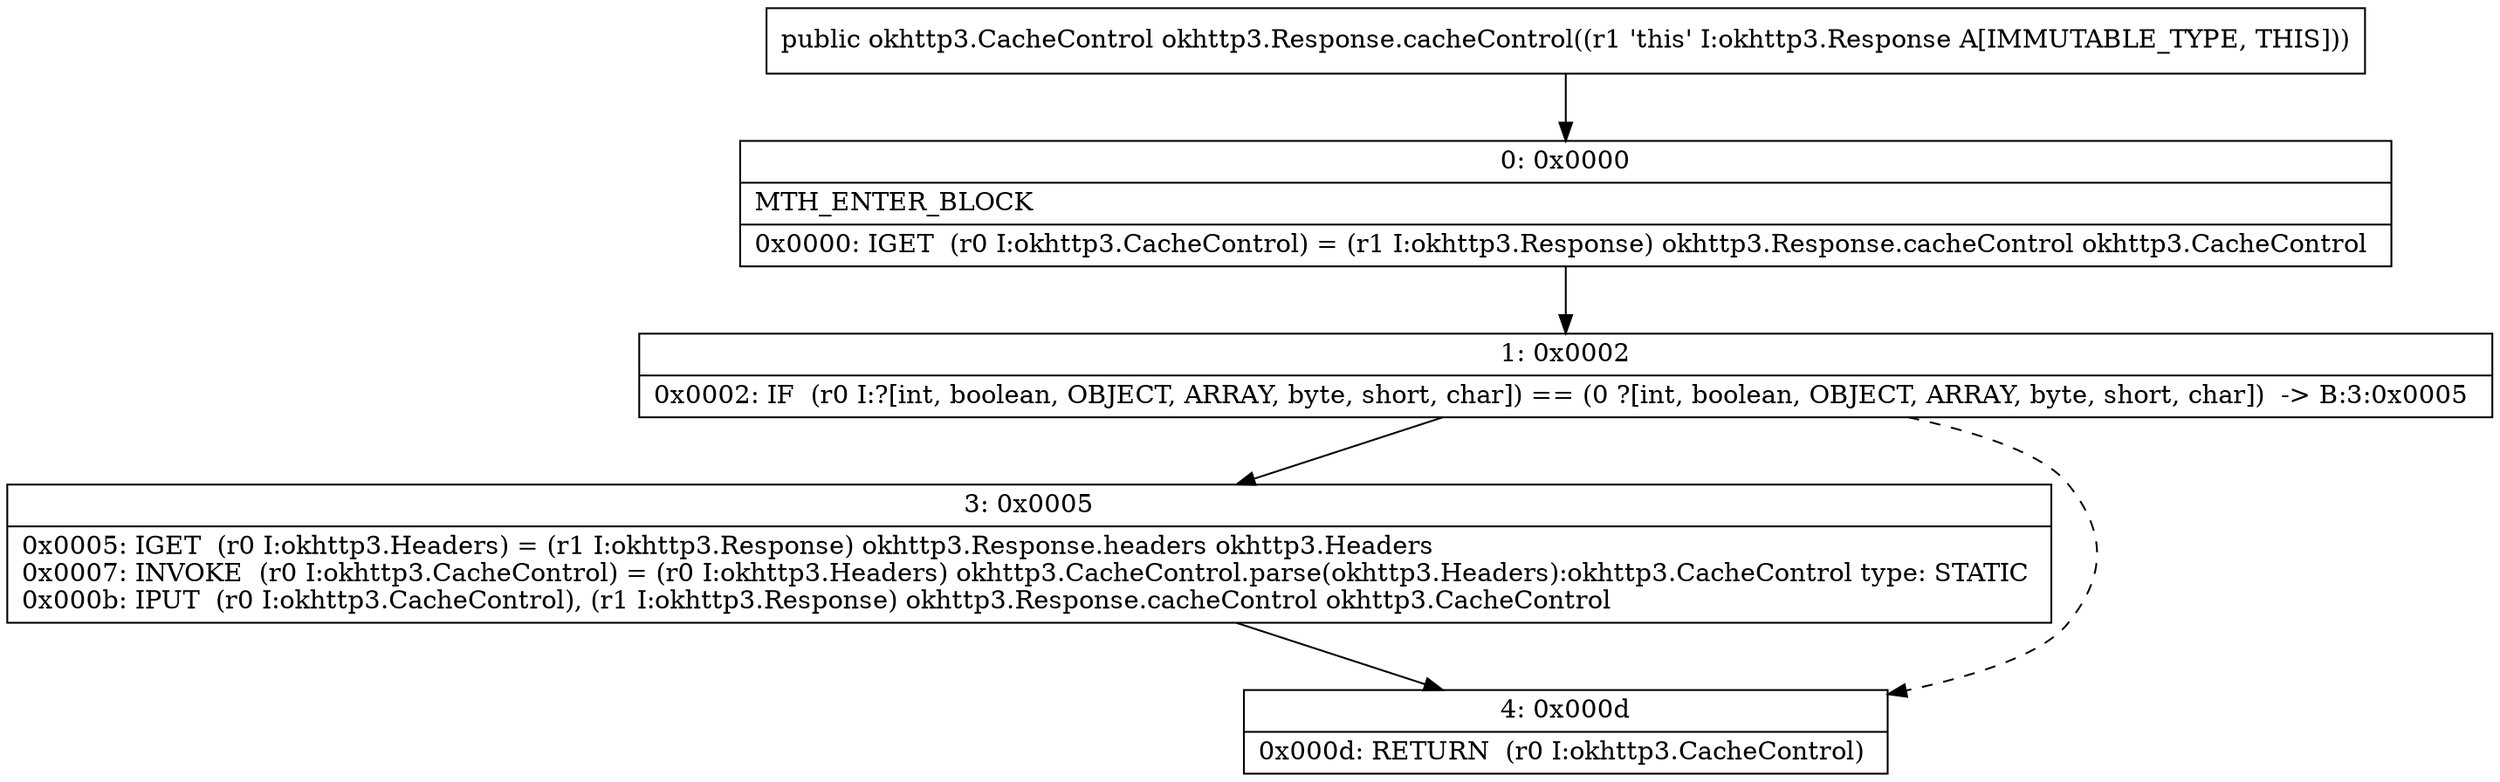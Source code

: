 digraph "CFG forokhttp3.Response.cacheControl()Lokhttp3\/CacheControl;" {
Node_0 [shape=record,label="{0\:\ 0x0000|MTH_ENTER_BLOCK\l|0x0000: IGET  (r0 I:okhttp3.CacheControl) = (r1 I:okhttp3.Response) okhttp3.Response.cacheControl okhttp3.CacheControl \l}"];
Node_1 [shape=record,label="{1\:\ 0x0002|0x0002: IF  (r0 I:?[int, boolean, OBJECT, ARRAY, byte, short, char]) == (0 ?[int, boolean, OBJECT, ARRAY, byte, short, char])  \-\> B:3:0x0005 \l}"];
Node_3 [shape=record,label="{3\:\ 0x0005|0x0005: IGET  (r0 I:okhttp3.Headers) = (r1 I:okhttp3.Response) okhttp3.Response.headers okhttp3.Headers \l0x0007: INVOKE  (r0 I:okhttp3.CacheControl) = (r0 I:okhttp3.Headers) okhttp3.CacheControl.parse(okhttp3.Headers):okhttp3.CacheControl type: STATIC \l0x000b: IPUT  (r0 I:okhttp3.CacheControl), (r1 I:okhttp3.Response) okhttp3.Response.cacheControl okhttp3.CacheControl \l}"];
Node_4 [shape=record,label="{4\:\ 0x000d|0x000d: RETURN  (r0 I:okhttp3.CacheControl) \l}"];
MethodNode[shape=record,label="{public okhttp3.CacheControl okhttp3.Response.cacheControl((r1 'this' I:okhttp3.Response A[IMMUTABLE_TYPE, THIS])) }"];
MethodNode -> Node_0;
Node_0 -> Node_1;
Node_1 -> Node_3;
Node_1 -> Node_4[style=dashed];
Node_3 -> Node_4;
}

